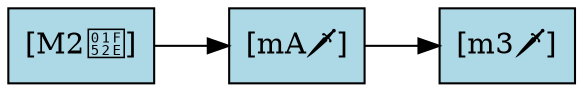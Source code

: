 
digraph ThreeCardSpread {
  rankdir=LR;
  node [shape=rectangle, style=filled, fillcolor=lightblue];
  "[M2🔮]" -> "[mA🗡️]" -> "[m3🗡️]";
}